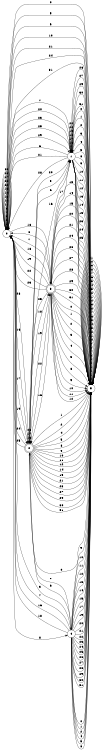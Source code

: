 digraph EDSM {
__start0 [label="" shape="none"];

rankdir=LR;
size="8,5";

s0 [style="filled", color="black", fillcolor="white" shape="circle", label="0"];
s1 [style="filled", color="black", fillcolor="white" shape="circle", label="1"];
s2 [style="rounded,filled", color="black", fillcolor="white" shape="doublecircle", label="2"];
s3 [style="rounded,filled", color="black", fillcolor="white" shape="doublecircle", label="3"];
s4 [style="filled", color="black", fillcolor="white" shape="circle", label="4"];
s5 [style="filled", color="black", fillcolor="white" shape="circle", label="5"];
s0 -> s5 [label="0"];
s0 -> s0 [label="1"];
s0 -> s0 [label="2"];
s0 -> s0 [label="3"];
s0 -> s0 [label="4"];
s0 -> s5 [label="5"];
s0 -> s0 [label="6"];
s0 -> s1 [label="7"];
s0 -> s4 [label="8"];
s0 -> s5 [label="9"];
s0 -> s5 [label="10"];
s0 -> s0 [label="11"];
s0 -> s0 [label="12"];
s0 -> s0 [label="13"];
s0 -> s0 [label="14"];
s0 -> s0 [label="15"];
s0 -> s2 [label="16"];
s0 -> s2 [label="17"];
s0 -> s3 [label="18"];
s0 -> s2 [label="19"];
s0 -> s1 [label="20"];
s0 -> s5 [label="21"];
s0 -> s0 [label="22"];
s0 -> s1 [label="23"];
s0 -> s5 [label="24"];
s0 -> s1 [label="25"];
s0 -> s0 [label="26"];
s0 -> s0 [label="27"];
s0 -> s0 [label="28"];
s0 -> s1 [label="29"];
s0 -> s0 [label="30"];
s0 -> s5 [label="31"];
s1 -> s5 [label="0"];
s1 -> s5 [label="1"];
s1 -> s5 [label="2"];
s1 -> s5 [label="3"];
s1 -> s5 [label="4"];
s1 -> s5 [label="5"];
s1 -> s0 [label="6"];
s1 -> s1 [label="7"];
s1 -> s5 [label="8"];
s1 -> s5 [label="9"];
s1 -> s5 [label="10"];
s1 -> s5 [label="11"];
s1 -> s5 [label="12"];
s1 -> s5 [label="13"];
s1 -> s5 [label="14"];
s1 -> s5 [label="15"];
s1 -> s1 [label="16"];
s1 -> s1 [label="17"];
s1 -> s1 [label="18"];
s1 -> s1 [label="19"];
s1 -> s1 [label="20"];
s1 -> s0 [label="21"];
s1 -> s1 [label="22"];
s1 -> s5 [label="23"];
s1 -> s5 [label="24"];
s1 -> s5 [label="25"];
s1 -> s5 [label="26"];
s1 -> s5 [label="27"];
s1 -> s0 [label="28"];
s1 -> s5 [label="29"];
s1 -> s5 [label="30"];
s1 -> s5 [label="31"];
s2 -> s5 [label="0"];
s2 -> s5 [label="1"];
s2 -> s5 [label="2"];
s2 -> s1 [label="3"];
s2 -> s5 [label="4"];
s2 -> s5 [label="5"];
s2 -> s1 [label="6"];
s2 -> s4 [label="7"];
s2 -> s5 [label="8"];
s2 -> s5 [label="9"];
s2 -> s5 [label="10"];
s2 -> s5 [label="11"];
s2 -> s5 [label="12"];
s2 -> s2 [label="13"];
s2 -> s5 [label="14"];
s2 -> s5 [label="15"];
s2 -> s1 [label="16"];
s2 -> s2 [label="17"];
s2 -> s3 [label="18"];
s2 -> s3 [label="19"];
s2 -> s1 [label="20"];
s2 -> s5 [label="21"];
s2 -> s3 [label="22"];
s2 -> s5 [label="23"];
s2 -> s0 [label="24"];
s2 -> s0 [label="25"];
s2 -> s2 [label="26"];
s2 -> s5 [label="27"];
s2 -> s0 [label="28"];
s2 -> s5 [label="29"];
s2 -> s5 [label="30"];
s2 -> s5 [label="31"];
s3 -> s5 [label="0"];
s3 -> s5 [label="1"];
s3 -> s5 [label="2"];
s3 -> s5 [label="3"];
s3 -> s5 [label="4"];
s3 -> s5 [label="5"];
s3 -> s0 [label="6"];
s3 -> s0 [label="7"];
s3 -> s5 [label="8"];
s3 -> s5 [label="9"];
s3 -> s5 [label="10"];
s3 -> s5 [label="11"];
s3 -> s5 [label="12"];
s3 -> s5 [label="13"];
s3 -> s5 [label="14"];
s3 -> s5 [label="15"];
s3 -> s2 [label="16"];
s3 -> s1 [label="17"];
s3 -> s0 [label="18"];
s3 -> s0 [label="19"];
s3 -> s5 [label="20"];
s3 -> s5 [label="21"];
s3 -> s0 [label="22"];
s3 -> s0 [label="23"];
s3 -> s5 [label="24"];
s3 -> s2 [label="25"];
s3 -> s5 [label="26"];
s3 -> s5 [label="27"];
s3 -> s5 [label="28"];
s3 -> s5 [label="29"];
s3 -> s5 [label="30"];
s3 -> s5 [label="31"];
s4 -> s5 [label="0"];
s4 -> s5 [label="1"];
s4 -> s5 [label="2"];
s4 -> s0 [label="3"];
s4 -> s5 [label="4"];
s4 -> s5 [label="5"];
s4 -> s2 [label="6"];
s4 -> s0 [label="7"];
s4 -> s5 [label="8"];
s4 -> s5 [label="9"];
s4 -> s5 [label="10"];
s4 -> s5 [label="11"];
s4 -> s5 [label="12"];
s4 -> s5 [label="13"];
s4 -> s5 [label="14"];
s4 -> s5 [label="15"];
s4 -> s0 [label="16"];
s4 -> s5 [label="17"];
s4 -> s0 [label="18"];
s4 -> s5 [label="19"];
s4 -> s5 [label="20"];
s4 -> s5 [label="21"];
s4 -> s5 [label="22"];
s4 -> s5 [label="23"];
s4 -> s5 [label="24"];
s4 -> s5 [label="25"];
s4 -> s5 [label="26"];
s4 -> s5 [label="27"];
s4 -> s5 [label="28"];
s4 -> s5 [label="29"];
s4 -> s5 [label="30"];
s4 -> s5 [label="31"];
s5 -> s5 [label="0"];
s5 -> s5 [label="1"];
s5 -> s5 [label="2"];
s5 -> s5 [label="3"];
s5 -> s5 [label="4"];
s5 -> s5 [label="5"];
s5 -> s5 [label="6"];
s5 -> s5 [label="7"];
s5 -> s5 [label="8"];
s5 -> s5 [label="9"];
s5 -> s5 [label="10"];
s5 -> s5 [label="11"];
s5 -> s5 [label="12"];
s5 -> s5 [label="13"];
s5 -> s5 [label="14"];
s5 -> s5 [label="15"];
s5 -> s5 [label="16"];
s5 -> s5 [label="17"];
s5 -> s5 [label="18"];
s5 -> s5 [label="19"];
s5 -> s5 [label="20"];
s5 -> s5 [label="21"];
s5 -> s5 [label="22"];
s5 -> s5 [label="23"];
s5 -> s5 [label="24"];
s5 -> s5 [label="25"];
s5 -> s5 [label="26"];
s5 -> s5 [label="27"];
s5 -> s5 [label="28"];
s5 -> s5 [label="29"];
s5 -> s5 [label="30"];
s5 -> s5 [label="31"];

}